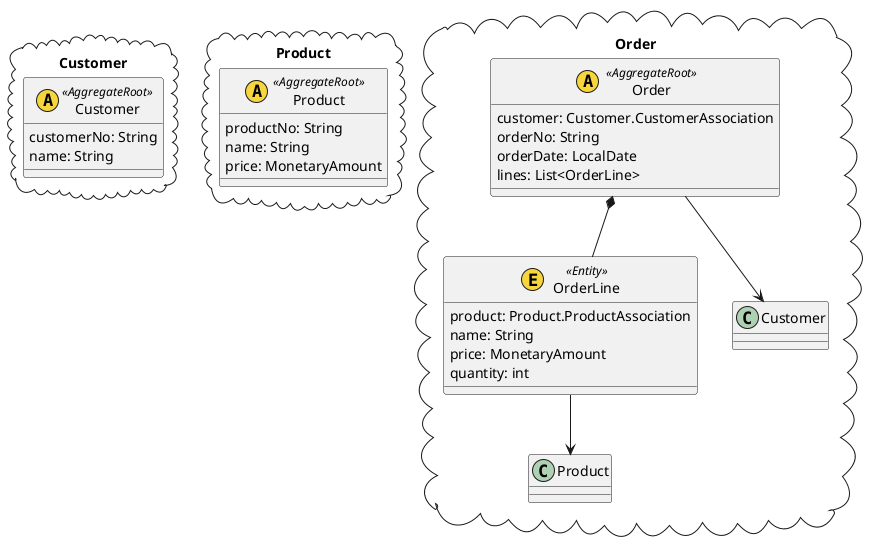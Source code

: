 @startuml

package Customer <<Cloud>> {
    class Customer << (A,#f6d53d) AggregateRoot >> {
        customerNo: String
        name: String
    }
}
package Product <<Cloud>> {
    class Product << (A,#f6d53d) AggregateRoot >> {
        productNo: String
        name: String
        price: MonetaryAmount
    }
}
package Order <<Cloud>> {
    class Order << (A,#f6d53d) AggregateRoot >> {
        customer: Customer.CustomerAssociation
        orderNo: String
        orderDate: LocalDate
        lines: List<OrderLine>
    }
    class OrderLine << (E,#f6d53d) Entity >>  {
        product: Product.ProductAssociation
        name: String
        price: MonetaryAmount
        quantity: int
    }
    Order --> Customer
    Order *-- OrderLine
    OrderLine --> Product
}

'Admin "1" -u-> "n" Vote : association
'Admin "1" -u-> "n" Decision : association
'Admin "1" -u-> "n" Comment : association
'
'Application "1" *-- "n" Vote : aggregation
'Application "1" *-- "1" Decision : aggregation
'Application "1" --> "n" Comment : association
'Application "1" --> "n" Attachment : association

@enduml
